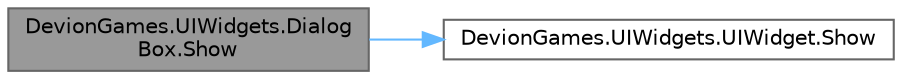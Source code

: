 digraph "DevionGames.UIWidgets.DialogBox.Show"
{
 // LATEX_PDF_SIZE
  bgcolor="transparent";
  edge [fontname=Helvetica,fontsize=10,labelfontname=Helvetica,labelfontsize=10];
  node [fontname=Helvetica,fontsize=10,shape=box,height=0.2,width=0.4];
  rankdir="LR";
  Node1 [id="Node000001",label="DevionGames.UIWidgets.Dialog\lBox.Show",height=0.2,width=0.4,color="gray40", fillcolor="grey60", style="filled", fontcolor="black",tooltip="Show the MessageBox."];
  Node1 -> Node2 [id="edge1_Node000001_Node000002",color="steelblue1",style="solid",tooltip=" "];
  Node2 [id="Node000002",label="DevionGames.UIWidgets.UIWidget.Show",height=0.2,width=0.4,color="grey40", fillcolor="white", style="filled",URL="$class_devion_games_1_1_u_i_widgets_1_1_u_i_widget.html#a9fee2e7a7acd2028b2dd6a6e0176b082",tooltip="Show this widget."];
}
